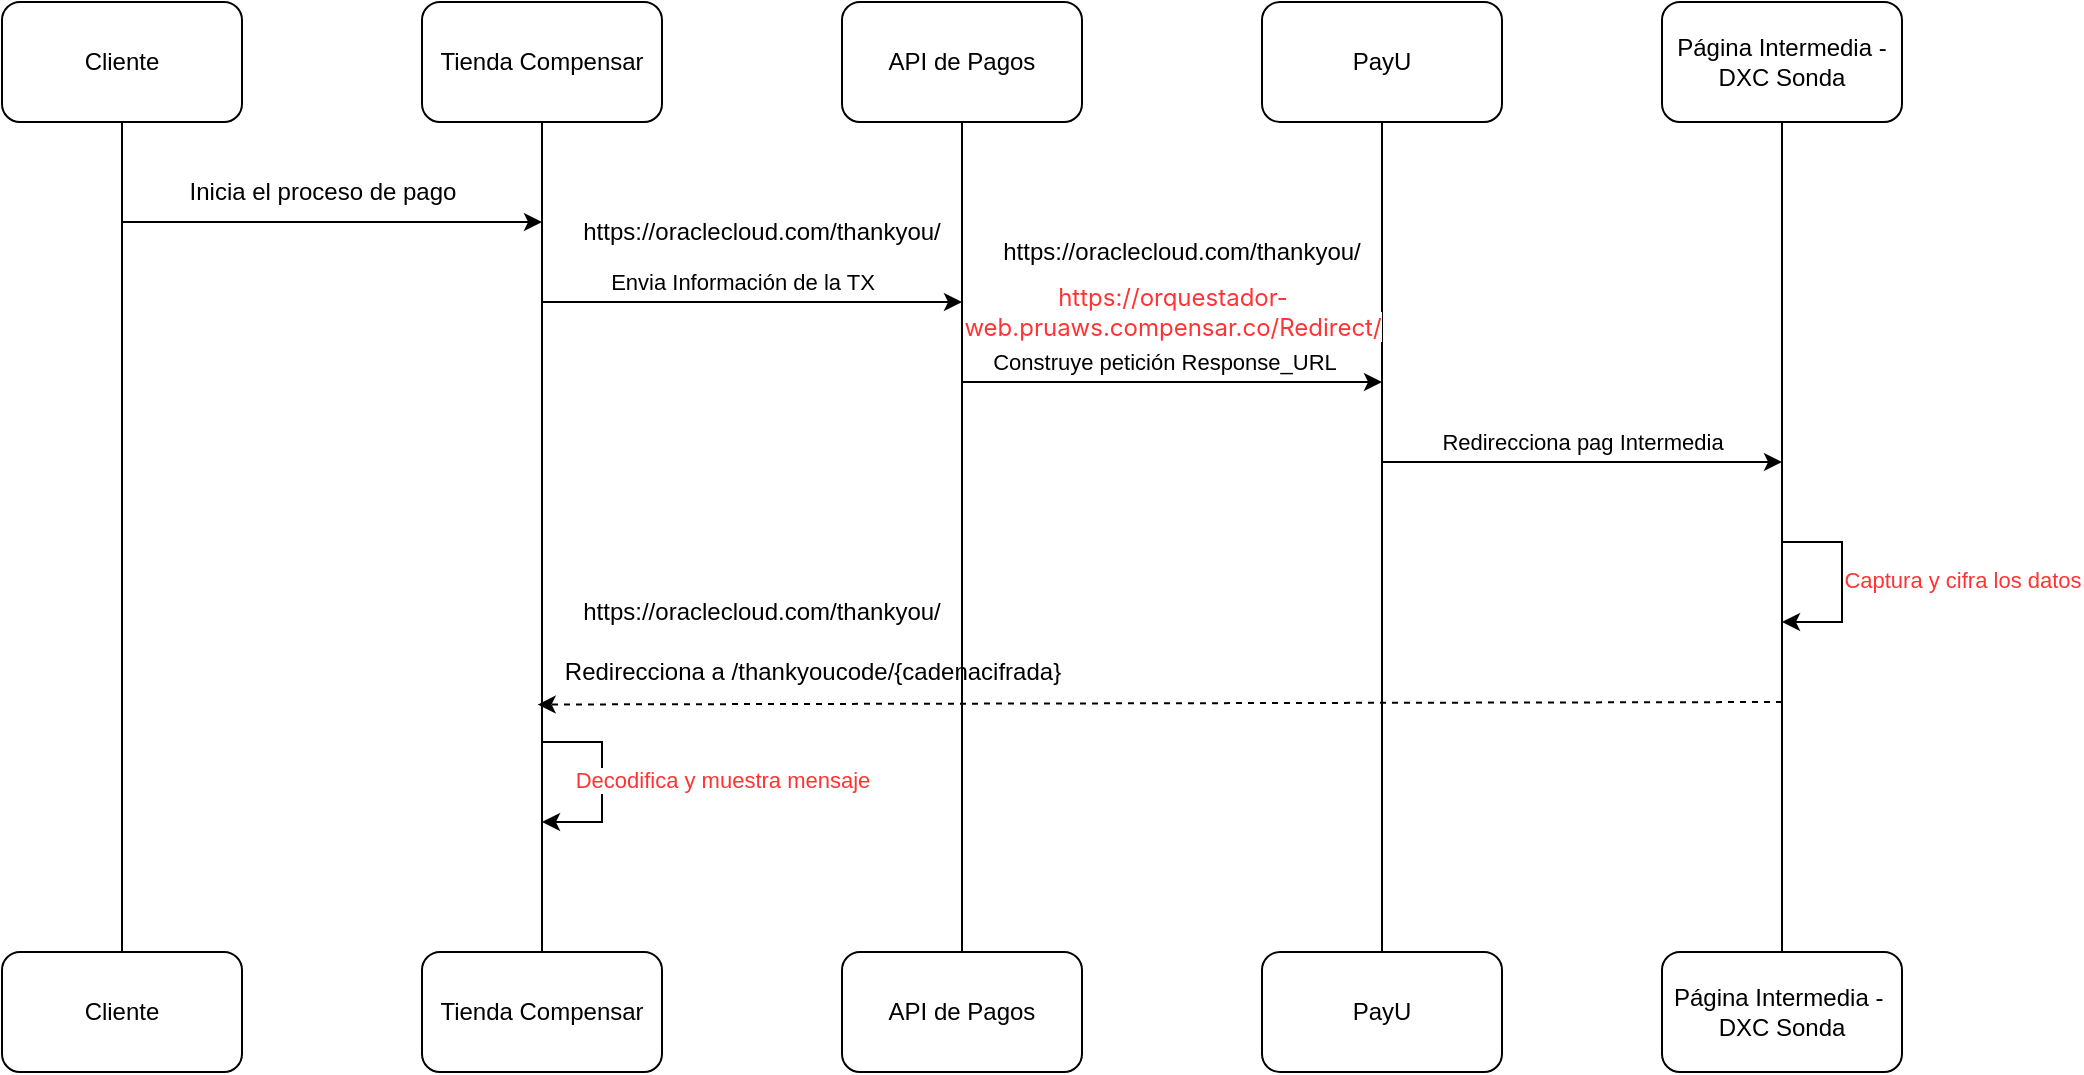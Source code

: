 <mxfile version="28.2.4" pages="3">
  <diagram name="Opción 1" id="qlOULI5kfTJ6-676rxJu">
    <mxGraphModel dx="1361" dy="511" grid="0" gridSize="10" guides="1" tooltips="1" connect="1" arrows="1" fold="1" page="0" pageScale="1" pageWidth="827" pageHeight="1169" math="0" shadow="0">
      <root>
        <mxCell id="0" />
        <mxCell id="1" parent="0" />
        <mxCell id="hd-TnED8jWvopgd7xVO8-11" style="edgeStyle=orthogonalEdgeStyle;rounded=0;orthogonalLoop=1;jettySize=auto;html=1;endArrow=none;endFill=0;" parent="1" source="hd-TnED8jWvopgd7xVO8-1" target="hd-TnED8jWvopgd7xVO8-6" edge="1">
          <mxGeometry relative="1" as="geometry" />
        </mxCell>
        <mxCell id="hd-TnED8jWvopgd7xVO8-1" value="Cliente" style="rounded=1;whiteSpace=wrap;html=1;" parent="1" vertex="1">
          <mxGeometry x="20" y="50" width="120" height="60" as="geometry" />
        </mxCell>
        <mxCell id="hd-TnED8jWvopgd7xVO8-12" style="edgeStyle=orthogonalEdgeStyle;rounded=0;orthogonalLoop=1;jettySize=auto;html=1;endArrow=none;endFill=0;" parent="1" source="hd-TnED8jWvopgd7xVO8-2" target="hd-TnED8jWvopgd7xVO8-7" edge="1">
          <mxGeometry relative="1" as="geometry" />
        </mxCell>
        <mxCell id="hd-TnED8jWvopgd7xVO8-2" value="Tienda Compensar" style="rounded=1;whiteSpace=wrap;html=1;" parent="1" vertex="1">
          <mxGeometry x="230" y="50" width="120" height="60" as="geometry" />
        </mxCell>
        <mxCell id="hd-TnED8jWvopgd7xVO8-13" style="edgeStyle=orthogonalEdgeStyle;rounded=0;orthogonalLoop=1;jettySize=auto;html=1;endArrow=none;endFill=0;" parent="1" source="hd-TnED8jWvopgd7xVO8-3" target="hd-TnED8jWvopgd7xVO8-8" edge="1">
          <mxGeometry relative="1" as="geometry" />
        </mxCell>
        <mxCell id="hd-TnED8jWvopgd7xVO8-3" value="API de Pagos" style="rounded=1;whiteSpace=wrap;html=1;" parent="1" vertex="1">
          <mxGeometry x="440" y="50" width="120" height="60" as="geometry" />
        </mxCell>
        <mxCell id="hd-TnED8jWvopgd7xVO8-14" style="edgeStyle=orthogonalEdgeStyle;rounded=0;orthogonalLoop=1;jettySize=auto;html=1;endArrow=none;endFill=0;" parent="1" source="hd-TnED8jWvopgd7xVO8-4" target="hd-TnED8jWvopgd7xVO8-9" edge="1">
          <mxGeometry relative="1" as="geometry" />
        </mxCell>
        <mxCell id="hd-TnED8jWvopgd7xVO8-4" value="PayU" style="rounded=1;whiteSpace=wrap;html=1;" parent="1" vertex="1">
          <mxGeometry x="650" y="50" width="120" height="60" as="geometry" />
        </mxCell>
        <mxCell id="hd-TnED8jWvopgd7xVO8-15" style="edgeStyle=orthogonalEdgeStyle;rounded=0;orthogonalLoop=1;jettySize=auto;html=1;endArrow=none;endFill=0;" parent="1" source="hd-TnED8jWvopgd7xVO8-5" target="hd-TnED8jWvopgd7xVO8-10" edge="1">
          <mxGeometry relative="1" as="geometry" />
        </mxCell>
        <mxCell id="hd-TnED8jWvopgd7xVO8-5" value="Página Intermedia -&lt;div&gt;DXC Sonda&lt;/div&gt;" style="rounded=1;whiteSpace=wrap;html=1;" parent="1" vertex="1">
          <mxGeometry x="850" y="50" width="120" height="60" as="geometry" />
        </mxCell>
        <mxCell id="hd-TnED8jWvopgd7xVO8-6" value="Cliente" style="rounded=1;whiteSpace=wrap;html=1;" parent="1" vertex="1">
          <mxGeometry x="20" y="525" width="120" height="60" as="geometry" />
        </mxCell>
        <mxCell id="hd-TnED8jWvopgd7xVO8-7" value="Tienda Compensar" style="rounded=1;whiteSpace=wrap;html=1;" parent="1" vertex="1">
          <mxGeometry x="230" y="525" width="120" height="60" as="geometry" />
        </mxCell>
        <mxCell id="hd-TnED8jWvopgd7xVO8-8" value="API de Pagos" style="rounded=1;whiteSpace=wrap;html=1;" parent="1" vertex="1">
          <mxGeometry x="440" y="525" width="120" height="60" as="geometry" />
        </mxCell>
        <mxCell id="hd-TnED8jWvopgd7xVO8-9" value="PayU" style="rounded=1;whiteSpace=wrap;html=1;" parent="1" vertex="1">
          <mxGeometry x="650" y="525" width="120" height="60" as="geometry" />
        </mxCell>
        <mxCell id="hd-TnED8jWvopgd7xVO8-10" value="Página Intermedia -&amp;nbsp;&lt;div&gt;DXC Sonda&lt;/div&gt;" style="rounded=1;whiteSpace=wrap;html=1;" parent="1" vertex="1">
          <mxGeometry x="850" y="525" width="120" height="60" as="geometry" />
        </mxCell>
        <mxCell id="hd-TnED8jWvopgd7xVO8-17" value="" style="endArrow=classic;html=1;rounded=0;" parent="1" edge="1">
          <mxGeometry width="50" height="50" relative="1" as="geometry">
            <mxPoint x="80" y="160" as="sourcePoint" />
            <mxPoint x="290" y="160" as="targetPoint" />
          </mxGeometry>
        </mxCell>
        <mxCell id="hd-TnED8jWvopgd7xVO8-18" value="Inicia el proceso de pago" style="text;html=1;align=center;verticalAlign=middle;resizable=0;points=[];autosize=1;strokeColor=none;fillColor=none;" parent="1" vertex="1">
          <mxGeometry x="100" y="130" width="160" height="30" as="geometry" />
        </mxCell>
        <mxCell id="hd-TnED8jWvopgd7xVO8-19" value="" style="endArrow=classic;html=1;rounded=0;" parent="1" edge="1">
          <mxGeometry width="50" height="50" relative="1" as="geometry">
            <mxPoint x="290" y="200" as="sourcePoint" />
            <mxPoint x="500" y="200" as="targetPoint" />
          </mxGeometry>
        </mxCell>
        <mxCell id="hd-TnED8jWvopgd7xVO8-20" value="Envia Información de la TX" style="edgeLabel;html=1;align=center;verticalAlign=middle;resizable=0;points=[];" parent="hd-TnED8jWvopgd7xVO8-19" vertex="1" connectable="0">
          <mxGeometry x="-0.085" relative="1" as="geometry">
            <mxPoint x="4" y="-10" as="offset" />
          </mxGeometry>
        </mxCell>
        <mxCell id="hd-TnED8jWvopgd7xVO8-21" value="" style="endArrow=classic;html=1;rounded=0;" parent="1" edge="1">
          <mxGeometry width="50" height="50" relative="1" as="geometry">
            <mxPoint x="500" y="240" as="sourcePoint" />
            <mxPoint x="710" y="240" as="targetPoint" />
          </mxGeometry>
        </mxCell>
        <mxCell id="hd-TnED8jWvopgd7xVO8-22" value="Construye petición Response_URL" style="edgeLabel;html=1;align=center;verticalAlign=middle;resizable=0;points=[];" parent="hd-TnED8jWvopgd7xVO8-21" vertex="1" connectable="0">
          <mxGeometry x="-0.318" y="2" relative="1" as="geometry">
            <mxPoint x="29" y="-8" as="offset" />
          </mxGeometry>
        </mxCell>
        <mxCell id="hd-TnED8jWvopgd7xVO8-24" value="" style="endArrow=classic;html=1;rounded=0;" parent="1" edge="1">
          <mxGeometry width="50" height="50" relative="1" as="geometry">
            <mxPoint x="710" y="280" as="sourcePoint" />
            <mxPoint x="910" y="280" as="targetPoint" />
          </mxGeometry>
        </mxCell>
        <mxCell id="hd-TnED8jWvopgd7xVO8-25" value="Redirecciona pag Intermedia" style="edgeLabel;html=1;align=center;verticalAlign=middle;resizable=0;points=[];" parent="hd-TnED8jWvopgd7xVO8-24" vertex="1" connectable="0">
          <mxGeometry x="-0.294" y="1" relative="1" as="geometry">
            <mxPoint x="29" y="-9" as="offset" />
          </mxGeometry>
        </mxCell>
        <mxCell id="hd-TnED8jWvopgd7xVO8-28" value="" style="endArrow=classic;html=1;rounded=0;" parent="1" edge="1">
          <mxGeometry width="50" height="50" relative="1" as="geometry">
            <mxPoint x="910" y="320" as="sourcePoint" />
            <mxPoint x="910" y="360" as="targetPoint" />
            <Array as="points">
              <mxPoint x="940" y="320" />
              <mxPoint x="940" y="360" />
            </Array>
          </mxGeometry>
        </mxCell>
        <mxCell id="hd-TnED8jWvopgd7xVO8-29" value="Captura y cifra los datos" style="edgeLabel;html=1;align=center;verticalAlign=middle;resizable=0;points=[];fontColor=#FF3333;" parent="hd-TnED8jWvopgd7xVO8-28" vertex="1" connectable="0">
          <mxGeometry x="-0.011" y="3" relative="1" as="geometry">
            <mxPoint x="57" y="-1" as="offset" />
          </mxGeometry>
        </mxCell>
        <mxCell id="hd-TnED8jWvopgd7xVO8-30" value="" style="endArrow=classic;html=1;rounded=0;dashed=1;entryX=-0.008;entryY=1.042;entryDx=0;entryDy=0;entryPerimeter=0;" parent="1" target="hd-TnED8jWvopgd7xVO8-31" edge="1">
          <mxGeometry width="50" height="50" relative="1" as="geometry">
            <mxPoint x="910" y="400" as="sourcePoint" />
            <mxPoint x="80" y="400" as="targetPoint" />
          </mxGeometry>
        </mxCell>
        <mxCell id="hd-TnED8jWvopgd7xVO8-31" value="Redirecciona a /thankyoucode/{cadenacifrada}" style="text;html=1;align=center;verticalAlign=middle;resizable=0;points=[];autosize=1;strokeColor=none;fillColor=none;" parent="1" vertex="1">
          <mxGeometry x="290" y="370" width="270" height="30" as="geometry" />
        </mxCell>
        <mxCell id="hd-TnED8jWvopgd7xVO8-32" value="" style="endArrow=classic;html=1;rounded=0;" parent="1" edge="1">
          <mxGeometry width="50" height="50" relative="1" as="geometry">
            <mxPoint x="290" y="420" as="sourcePoint" />
            <mxPoint x="290" y="460" as="targetPoint" />
            <Array as="points">
              <mxPoint x="320" y="420" />
              <mxPoint x="320" y="460" />
            </Array>
          </mxGeometry>
        </mxCell>
        <mxCell id="hd-TnED8jWvopgd7xVO8-33" value="Decodifica y muestra mensaje" style="edgeLabel;html=1;align=center;verticalAlign=middle;resizable=0;points=[];fontColor=#FF3333;" parent="hd-TnED8jWvopgd7xVO8-32" vertex="1" connectable="0">
          <mxGeometry x="-0.011" y="3" relative="1" as="geometry">
            <mxPoint x="57" y="-1" as="offset" />
          </mxGeometry>
        </mxCell>
        <mxCell id="VEuJFqbE8eMPUA0snYLf-2" value="https://oraclecloud.com/thankyou/" style="text;html=1;align=center;verticalAlign=middle;whiteSpace=wrap;rounded=0;fontColor=#000000;" parent="1" vertex="1">
          <mxGeometry x="370" y="150" width="60" height="30" as="geometry" />
        </mxCell>
        <mxCell id="VEuJFqbE8eMPUA0snYLf-4" value="&lt;span style=&quot;font-family: Inter, system-ui, -apple-system, BlinkMacSystemFont, &amp;quot;Segoe UI&amp;quot;, Roboto, Oxygen, Ubuntu, Cantarell, &amp;quot;Fira Sans&amp;quot;, &amp;quot;Droid Sans&amp;quot;, Helvetica, Arial, sans-serif; text-align: left; white-space: pre-wrap; background-color: rgb(255, 255, 255);&quot;&gt;https://orquestador-web.pruaws.compensar.co/Redirect/&lt;/span&gt;" style="text;html=1;align=center;verticalAlign=middle;resizable=0;points=[];autosize=1;strokeColor=none;fillColor=none;fontColor=#FF3333;" parent="1" vertex="1">
          <mxGeometry x="430" y="190" width="350" height="30" as="geometry" />
        </mxCell>
        <mxCell id="SEbFsRFWXXChl3UuhwLq-1" value="https://oraclecloud.com/thankyou/" style="text;html=1;align=center;verticalAlign=middle;whiteSpace=wrap;rounded=0;fontColor=#000000;" parent="1" vertex="1">
          <mxGeometry x="370" y="340" width="60" height="30" as="geometry" />
        </mxCell>
        <mxCell id="so5lp5PSYqSc7cepmcGD-1" value="https://oraclecloud.com/thankyou/" style="text;html=1;align=center;verticalAlign=middle;whiteSpace=wrap;rounded=0;fontColor=#000000;" parent="1" vertex="1">
          <mxGeometry x="580" y="160" width="60" height="30" as="geometry" />
        </mxCell>
      </root>
    </mxGraphModel>
  </diagram>
  <diagram id="yI7IulQKozJdQzzBgxZf" name="Opción2">
    <mxGraphModel dx="1289" dy="681" grid="1" gridSize="10" guides="1" tooltips="1" connect="1" arrows="1" fold="1" page="1" pageScale="1" pageWidth="827" pageHeight="1169" math="0" shadow="0">
      <root>
        <mxCell id="0" />
        <mxCell id="1" parent="0" />
        <mxCell id="Jge_DIKab95jQCU7aLXl-1" style="edgeStyle=orthogonalEdgeStyle;rounded=0;orthogonalLoop=1;jettySize=auto;html=1;endArrow=none;endFill=0;" edge="1" parent="1" source="Jge_DIKab95jQCU7aLXl-2" target="Jge_DIKab95jQCU7aLXl-11">
          <mxGeometry relative="1" as="geometry" />
        </mxCell>
        <mxCell id="Jge_DIKab95jQCU7aLXl-2" value="Cliente" style="rounded=1;whiteSpace=wrap;html=1;" vertex="1" parent="1">
          <mxGeometry x="90" y="310" width="120" height="60" as="geometry" />
        </mxCell>
        <mxCell id="Jge_DIKab95jQCU7aLXl-3" style="edgeStyle=orthogonalEdgeStyle;rounded=0;orthogonalLoop=1;jettySize=auto;html=1;endArrow=none;endFill=0;" edge="1" parent="1" source="Jge_DIKab95jQCU7aLXl-4" target="Jge_DIKab95jQCU7aLXl-12">
          <mxGeometry relative="1" as="geometry" />
        </mxCell>
        <mxCell id="Jge_DIKab95jQCU7aLXl-4" value="Tienda Compensar" style="rounded=1;whiteSpace=wrap;html=1;" vertex="1" parent="1">
          <mxGeometry x="300" y="310" width="120" height="60" as="geometry" />
        </mxCell>
        <mxCell id="Jge_DIKab95jQCU7aLXl-5" style="edgeStyle=orthogonalEdgeStyle;rounded=0;orthogonalLoop=1;jettySize=auto;html=1;endArrow=none;endFill=0;" edge="1" parent="1" source="Jge_DIKab95jQCU7aLXl-6" target="Jge_DIKab95jQCU7aLXl-13">
          <mxGeometry relative="1" as="geometry" />
        </mxCell>
        <mxCell id="Jge_DIKab95jQCU7aLXl-6" value="API de Pagos" style="rounded=1;whiteSpace=wrap;html=1;" vertex="1" parent="1">
          <mxGeometry x="510" y="310" width="120" height="60" as="geometry" />
        </mxCell>
        <mxCell id="Jge_DIKab95jQCU7aLXl-7" style="edgeStyle=orthogonalEdgeStyle;rounded=0;orthogonalLoop=1;jettySize=auto;html=1;endArrow=none;endFill=0;" edge="1" parent="1" source="Jge_DIKab95jQCU7aLXl-8" target="Jge_DIKab95jQCU7aLXl-14">
          <mxGeometry relative="1" as="geometry" />
        </mxCell>
        <mxCell id="Jge_DIKab95jQCU7aLXl-8" value="PayU" style="rounded=1;whiteSpace=wrap;html=1;" vertex="1" parent="1">
          <mxGeometry x="720" y="310" width="120" height="60" as="geometry" />
        </mxCell>
        <mxCell id="Jge_DIKab95jQCU7aLXl-9" style="edgeStyle=orthogonalEdgeStyle;rounded=0;orthogonalLoop=1;jettySize=auto;html=1;endArrow=none;endFill=0;" edge="1" parent="1" source="Jge_DIKab95jQCU7aLXl-10" target="Jge_DIKab95jQCU7aLXl-15">
          <mxGeometry relative="1" as="geometry" />
        </mxCell>
        <mxCell id="Jge_DIKab95jQCU7aLXl-10" value="Página Intermedia" style="rounded=1;whiteSpace=wrap;html=1;" vertex="1" parent="1">
          <mxGeometry x="920" y="310" width="120" height="60" as="geometry" />
        </mxCell>
        <mxCell id="Jge_DIKab95jQCU7aLXl-11" value="Cliente" style="rounded=1;whiteSpace=wrap;html=1;" vertex="1" parent="1">
          <mxGeometry x="90" y="785" width="120" height="60" as="geometry" />
        </mxCell>
        <mxCell id="Jge_DIKab95jQCU7aLXl-12" value="Tienda Compensar" style="rounded=1;whiteSpace=wrap;html=1;" vertex="1" parent="1">
          <mxGeometry x="300" y="785" width="120" height="60" as="geometry" />
        </mxCell>
        <mxCell id="Jge_DIKab95jQCU7aLXl-13" value="API de Pagos" style="rounded=1;whiteSpace=wrap;html=1;" vertex="1" parent="1">
          <mxGeometry x="510" y="785" width="120" height="60" as="geometry" />
        </mxCell>
        <mxCell id="Jge_DIKab95jQCU7aLXl-14" value="PayU" style="rounded=1;whiteSpace=wrap;html=1;" vertex="1" parent="1">
          <mxGeometry x="720" y="785" width="120" height="60" as="geometry" />
        </mxCell>
        <mxCell id="Jge_DIKab95jQCU7aLXl-15" value="Página Intermedia" style="rounded=1;whiteSpace=wrap;html=1;" vertex="1" parent="1">
          <mxGeometry x="920" y="785" width="120" height="60" as="geometry" />
        </mxCell>
        <mxCell id="Jge_DIKab95jQCU7aLXl-16" value="" style="endArrow=classic;html=1;rounded=0;" edge="1" parent="1">
          <mxGeometry width="50" height="50" relative="1" as="geometry">
            <mxPoint x="150" y="420" as="sourcePoint" />
            <mxPoint x="360" y="420" as="targetPoint" />
          </mxGeometry>
        </mxCell>
        <mxCell id="Jge_DIKab95jQCU7aLXl-17" value="Inicia el proceso de pago" style="text;html=1;align=center;verticalAlign=middle;resizable=0;points=[];autosize=1;strokeColor=none;fillColor=none;" vertex="1" parent="1">
          <mxGeometry x="170" y="390" width="160" height="30" as="geometry" />
        </mxCell>
        <mxCell id="Jge_DIKab95jQCU7aLXl-18" value="" style="endArrow=classic;html=1;rounded=0;" edge="1" parent="1">
          <mxGeometry width="50" height="50" relative="1" as="geometry">
            <mxPoint x="360" y="460" as="sourcePoint" />
            <mxPoint x="570" y="460" as="targetPoint" />
          </mxGeometry>
        </mxCell>
        <mxCell id="Jge_DIKab95jQCU7aLXl-19" value="Envia Información de la TX" style="edgeLabel;html=1;align=center;verticalAlign=middle;resizable=0;points=[];" vertex="1" connectable="0" parent="Jge_DIKab95jQCU7aLXl-18">
          <mxGeometry x="-0.085" relative="1" as="geometry">
            <mxPoint x="4" y="-10" as="offset" />
          </mxGeometry>
        </mxCell>
        <mxCell id="Jge_DIKab95jQCU7aLXl-20" value="" style="endArrow=classic;html=1;rounded=0;" edge="1" parent="1">
          <mxGeometry width="50" height="50" relative="1" as="geometry">
            <mxPoint x="570" y="500" as="sourcePoint" />
            <mxPoint x="780" y="500" as="targetPoint" />
          </mxGeometry>
        </mxCell>
        <mxCell id="Jge_DIKab95jQCU7aLXl-21" value="Construye petición Response_URL" style="edgeLabel;html=1;align=center;verticalAlign=middle;resizable=0;points=[];" vertex="1" connectable="0" parent="Jge_DIKab95jQCU7aLXl-20">
          <mxGeometry x="-0.318" y="2" relative="1" as="geometry">
            <mxPoint x="29" y="-8" as="offset" />
          </mxGeometry>
        </mxCell>
        <mxCell id="Jge_DIKab95jQCU7aLXl-22" value="" style="endArrow=classic;html=1;rounded=0;" edge="1" parent="1">
          <mxGeometry width="50" height="50" relative="1" as="geometry">
            <mxPoint x="780" y="540" as="sourcePoint" />
            <mxPoint x="980" y="540" as="targetPoint" />
          </mxGeometry>
        </mxCell>
        <mxCell id="Jge_DIKab95jQCU7aLXl-23" value="Redirecciona pag Intermedia" style="edgeLabel;html=1;align=center;verticalAlign=middle;resizable=0;points=[];" vertex="1" connectable="0" parent="Jge_DIKab95jQCU7aLXl-22">
          <mxGeometry x="-0.294" y="1" relative="1" as="geometry">
            <mxPoint x="29" y="-9" as="offset" />
          </mxGeometry>
        </mxCell>
        <mxCell id="Jge_DIKab95jQCU7aLXl-24" value="" style="endArrow=classic;html=1;rounded=0;" edge="1" parent="1">
          <mxGeometry width="50" height="50" relative="1" as="geometry">
            <mxPoint x="980" y="580" as="sourcePoint" />
            <mxPoint x="980" y="620" as="targetPoint" />
            <Array as="points">
              <mxPoint x="1010" y="580" />
              <mxPoint x="1010" y="620" />
            </Array>
          </mxGeometry>
        </mxCell>
        <mxCell id="Jge_DIKab95jQCU7aLXl-25" value="Captura y cifra los datos" style="edgeLabel;html=1;align=center;verticalAlign=middle;resizable=0;points=[];" vertex="1" connectable="0" parent="Jge_DIKab95jQCU7aLXl-24">
          <mxGeometry x="-0.011" y="3" relative="1" as="geometry">
            <mxPoint x="57" y="-1" as="offset" />
          </mxGeometry>
        </mxCell>
        <mxCell id="Jge_DIKab95jQCU7aLXl-26" value="" style="endArrow=classic;html=1;rounded=0;dashed=1;entryX=-0.008;entryY=1.042;entryDx=0;entryDy=0;entryPerimeter=0;" edge="1" parent="1" target="Jge_DIKab95jQCU7aLXl-27">
          <mxGeometry width="50" height="50" relative="1" as="geometry">
            <mxPoint x="980" y="660" as="sourcePoint" />
            <mxPoint x="150" y="660" as="targetPoint" />
          </mxGeometry>
        </mxCell>
        <mxCell id="Jge_DIKab95jQCU7aLXl-27" value="Redirecciona a /thankyoucode/{cadenacifrada}" style="text;html=1;align=center;verticalAlign=middle;resizable=0;points=[];autosize=1;strokeColor=none;fillColor=none;" vertex="1" parent="1">
          <mxGeometry x="360" y="630" width="270" height="30" as="geometry" />
        </mxCell>
        <mxCell id="Jge_DIKab95jQCU7aLXl-28" value="" style="endArrow=classic;html=1;rounded=0;" edge="1" parent="1">
          <mxGeometry width="50" height="50" relative="1" as="geometry">
            <mxPoint x="360" y="680" as="sourcePoint" />
            <mxPoint x="360" y="720" as="targetPoint" />
            <Array as="points">
              <mxPoint x="390" y="680" />
              <mxPoint x="390" y="720" />
            </Array>
          </mxGeometry>
        </mxCell>
        <mxCell id="Jge_DIKab95jQCU7aLXl-29" value="Decodifica y muestra mensaje" style="edgeLabel;html=1;align=center;verticalAlign=middle;resizable=0;points=[];" vertex="1" connectable="0" parent="Jge_DIKab95jQCU7aLXl-28">
          <mxGeometry x="-0.011" y="3" relative="1" as="geometry">
            <mxPoint x="57" y="-1" as="offset" />
          </mxGeometry>
        </mxCell>
        <mxCell id="VfknSUk9wRJ7keVQrUyz-1" value="&lt;span style=&quot;font-family: Inter, system-ui, -apple-system, BlinkMacSystemFont, &amp;quot;Segoe UI&amp;quot;, Roboto, Oxygen, Ubuntu, Cantarell, &amp;quot;Fira Sans&amp;quot;, &amp;quot;Droid Sans&amp;quot;, Helvetica, Arial, sans-serif; text-align: left; white-space: pre-wrap; background-color: rgb(255, 255, 255);&quot;&gt;https://orquestador-web.pruaws.compensar.co/Redirect/&lt;/span&gt;" style="text;html=1;align=center;verticalAlign=middle;resizable=0;points=[];autosize=1;strokeColor=none;fillColor=none;fontColor=#FF3333;" vertex="1" parent="1">
          <mxGeometry x="310" y="410" width="350" height="30" as="geometry" />
        </mxCell>
        <mxCell id="weHQqAWA1nEFDfGqDPvr-1" value="https://oraclecloud.com/thankyou/" style="text;html=1;align=center;verticalAlign=middle;whiteSpace=wrap;rounded=0;fontColor=#FF3333;" vertex="1" parent="1">
          <mxGeometry x="1110" y="610" width="60" height="30" as="geometry" />
        </mxCell>
      </root>
    </mxGraphModel>
  </diagram>
  <diagram id="XkdiThw9oEUQyR5PPjSf" name="AS-IS">
    <mxGraphModel dx="1601" dy="638" grid="1" gridSize="10" guides="1" tooltips="1" connect="1" arrows="1" fold="1" page="1" pageScale="1" pageWidth="827" pageHeight="1169" math="0" shadow="0">
      <root>
        <mxCell id="0" />
        <mxCell id="1" parent="0" />
        <mxCell id="eTh47dxPKKR8N7GiRpym-1" style="edgeStyle=orthogonalEdgeStyle;rounded=0;orthogonalLoop=1;jettySize=auto;html=1;endArrow=none;endFill=0;" edge="1" parent="1" source="eTh47dxPKKR8N7GiRpym-2" target="eTh47dxPKKR8N7GiRpym-11">
          <mxGeometry relative="1" as="geometry" />
        </mxCell>
        <mxCell id="eTh47dxPKKR8N7GiRpym-2" value="Cliente" style="rounded=1;whiteSpace=wrap;html=1;" vertex="1" parent="1">
          <mxGeometry x="90" y="220" width="120" height="60" as="geometry" />
        </mxCell>
        <mxCell id="eTh47dxPKKR8N7GiRpym-3" style="edgeStyle=orthogonalEdgeStyle;rounded=0;orthogonalLoop=1;jettySize=auto;html=1;endArrow=none;endFill=0;" edge="1" parent="1" source="eTh47dxPKKR8N7GiRpym-4" target="eTh47dxPKKR8N7GiRpym-12">
          <mxGeometry relative="1" as="geometry" />
        </mxCell>
        <mxCell id="eTh47dxPKKR8N7GiRpym-4" value="Tienda Compensar" style="rounded=1;whiteSpace=wrap;html=1;" vertex="1" parent="1">
          <mxGeometry x="300" y="220" width="120" height="60" as="geometry" />
        </mxCell>
        <mxCell id="eTh47dxPKKR8N7GiRpym-5" style="edgeStyle=orthogonalEdgeStyle;rounded=0;orthogonalLoop=1;jettySize=auto;html=1;endArrow=none;endFill=0;" edge="1" parent="1" source="eTh47dxPKKR8N7GiRpym-6" target="eTh47dxPKKR8N7GiRpym-13">
          <mxGeometry relative="1" as="geometry" />
        </mxCell>
        <mxCell id="eTh47dxPKKR8N7GiRpym-6" value="API de Pagos" style="rounded=1;whiteSpace=wrap;html=1;" vertex="1" parent="1">
          <mxGeometry x="510" y="220" width="120" height="60" as="geometry" />
        </mxCell>
        <mxCell id="eTh47dxPKKR8N7GiRpym-7" style="edgeStyle=orthogonalEdgeStyle;rounded=0;orthogonalLoop=1;jettySize=auto;html=1;endArrow=none;endFill=0;" edge="1" parent="1" source="eTh47dxPKKR8N7GiRpym-8" target="eTh47dxPKKR8N7GiRpym-14">
          <mxGeometry relative="1" as="geometry" />
        </mxCell>
        <mxCell id="eTh47dxPKKR8N7GiRpym-8" value="PayU" style="rounded=1;whiteSpace=wrap;html=1;" vertex="1" parent="1">
          <mxGeometry x="720" y="220" width="120" height="60" as="geometry" />
        </mxCell>
        <mxCell id="eTh47dxPKKR8N7GiRpym-11" value="Cliente" style="rounded=1;whiteSpace=wrap;html=1;" vertex="1" parent="1">
          <mxGeometry x="90" y="695" width="120" height="60" as="geometry" />
        </mxCell>
        <mxCell id="eTh47dxPKKR8N7GiRpym-12" value="Tienda Compensar" style="rounded=1;whiteSpace=wrap;html=1;" vertex="1" parent="1">
          <mxGeometry x="300" y="695" width="120" height="60" as="geometry" />
        </mxCell>
        <mxCell id="eTh47dxPKKR8N7GiRpym-13" value="API de Pagos" style="rounded=1;whiteSpace=wrap;html=1;" vertex="1" parent="1">
          <mxGeometry x="510" y="695" width="120" height="60" as="geometry" />
        </mxCell>
        <mxCell id="eTh47dxPKKR8N7GiRpym-14" value="PayU" style="rounded=1;whiteSpace=wrap;html=1;" vertex="1" parent="1">
          <mxGeometry x="720" y="695" width="120" height="60" as="geometry" />
        </mxCell>
        <mxCell id="eTh47dxPKKR8N7GiRpym-16" value="" style="endArrow=classic;html=1;rounded=0;" edge="1" parent="1">
          <mxGeometry width="50" height="50" relative="1" as="geometry">
            <mxPoint x="150" y="330" as="sourcePoint" />
            <mxPoint x="360" y="330" as="targetPoint" />
          </mxGeometry>
        </mxCell>
        <mxCell id="eTh47dxPKKR8N7GiRpym-17" value="Inicia el proceso de pago" style="text;html=1;align=center;verticalAlign=middle;resizable=0;points=[];autosize=1;strokeColor=none;fillColor=none;" vertex="1" parent="1">
          <mxGeometry x="170" y="300" width="160" height="30" as="geometry" />
        </mxCell>
        <mxCell id="eTh47dxPKKR8N7GiRpym-18" value="" style="endArrow=classic;html=1;rounded=0;" edge="1" parent="1">
          <mxGeometry width="50" height="50" relative="1" as="geometry">
            <mxPoint x="360" y="370" as="sourcePoint" />
            <mxPoint x="570" y="370" as="targetPoint" />
          </mxGeometry>
        </mxCell>
        <mxCell id="eTh47dxPKKR8N7GiRpym-19" value="Envia Información de la TX" style="edgeLabel;html=1;align=center;verticalAlign=middle;resizable=0;points=[];" vertex="1" connectable="0" parent="eTh47dxPKKR8N7GiRpym-18">
          <mxGeometry x="-0.085" relative="1" as="geometry">
            <mxPoint x="4" y="-10" as="offset" />
          </mxGeometry>
        </mxCell>
        <mxCell id="eTh47dxPKKR8N7GiRpym-20" value="" style="endArrow=classic;html=1;rounded=0;" edge="1" parent="1">
          <mxGeometry width="50" height="50" relative="1" as="geometry">
            <mxPoint x="570" y="410" as="sourcePoint" />
            <mxPoint x="780" y="410" as="targetPoint" />
          </mxGeometry>
        </mxCell>
        <mxCell id="eTh47dxPKKR8N7GiRpym-21" value="Construye petición Response_URL" style="edgeLabel;html=1;align=center;verticalAlign=middle;resizable=0;points=[];" vertex="1" connectable="0" parent="eTh47dxPKKR8N7GiRpym-20">
          <mxGeometry x="-0.318" y="2" relative="1" as="geometry">
            <mxPoint x="29" y="-8" as="offset" />
          </mxGeometry>
        </mxCell>
        <mxCell id="eTh47dxPKKR8N7GiRpym-22" value="" style="endArrow=classic;html=1;rounded=0;" edge="1" parent="1">
          <mxGeometry width="50" height="50" relative="1" as="geometry">
            <mxPoint x="780" y="450" as="sourcePoint" />
            <mxPoint x="360" y="450" as="targetPoint" />
          </mxGeometry>
        </mxCell>
        <mxCell id="eTh47dxPKKR8N7GiRpym-23" value="Redirecciona pag Intermedia" style="edgeLabel;html=1;align=center;verticalAlign=middle;resizable=0;points=[];" vertex="1" connectable="0" parent="eTh47dxPKKR8N7GiRpym-22">
          <mxGeometry x="-0.294" y="1" relative="1" as="geometry">
            <mxPoint x="29" y="-9" as="offset" />
          </mxGeometry>
        </mxCell>
        <mxCell id="eTh47dxPKKR8N7GiRpym-26" value="" style="endArrow=classic;html=1;rounded=0;dashed=1;entryX=-0.008;entryY=1.042;entryDx=0;entryDy=0;entryPerimeter=0;" edge="1" parent="1" target="eTh47dxPKKR8N7GiRpym-27">
          <mxGeometry width="50" height="50" relative="1" as="geometry">
            <mxPoint x="780" y="571" as="sourcePoint" />
            <mxPoint x="150" y="570" as="targetPoint" />
          </mxGeometry>
        </mxCell>
        <mxCell id="eTh47dxPKKR8N7GiRpym-27" value="Redirecciona a /thankyoucode/datosSinCifrar" style="text;html=1;align=center;verticalAlign=middle;resizable=0;points=[];autosize=1;strokeColor=none;fillColor=none;" vertex="1" parent="1">
          <mxGeometry x="365" y="540" width="260" height="30" as="geometry" />
        </mxCell>
        <mxCell id="eTh47dxPKKR8N7GiRpym-30" value="https://oraclecloud.com/thankyou/" style="text;html=1;align=center;verticalAlign=middle;whiteSpace=wrap;rounded=0;fontColor=#FF3333;" vertex="1" parent="1">
          <mxGeometry x="440" y="320" width="60" height="30" as="geometry" />
        </mxCell>
        <mxCell id="eTh47dxPKKR8N7GiRpym-32" value="https://oraclecloud.com/thankyou/" style="text;html=1;align=center;verticalAlign=middle;whiteSpace=wrap;rounded=0;fontColor=#FF3333;" vertex="1" parent="1">
          <mxGeometry x="450" y="510" width="60" height="30" as="geometry" />
        </mxCell>
        <mxCell id="mx9HHLeGE1VhPkO2v0Jg-1" value="email*&lt;div&gt;&lt;span style=&quot;font-size: 12pt; font-family: Aptos, sans-serif;&quot;&gt;pse_referencia1&lt;/span&gt;&lt;/div&gt;" style="text;html=1;align=center;verticalAlign=middle;resizable=0;points=[];autosize=1;strokeColor=none;fillColor=none;" vertex="1" parent="1">
          <mxGeometry x="595" y="345" width="140" height="50" as="geometry" />
        </mxCell>
      </root>
    </mxGraphModel>
  </diagram>
</mxfile>
